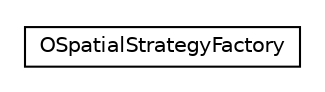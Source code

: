 #!/usr/local/bin/dot
#
# Class diagram 
# Generated by UMLGraph version R5_6-24-gf6e263 (http://www.umlgraph.org/)
#

digraph G {
	edge [fontname="Helvetica",fontsize=10,labelfontname="Helvetica",labelfontsize=10];
	node [fontname="Helvetica",fontsize=10,shape=plaintext];
	nodesep=0.25;
	ranksep=0.5;
	// com.orientechnologies.spatial.factory.OSpatialStrategyFactory
	c695316 [label=<<table title="com.orientechnologies.spatial.factory.OSpatialStrategyFactory" border="0" cellborder="1" cellspacing="0" cellpadding="2" port="p" href="./OSpatialStrategyFactory.html">
		<tr><td><table border="0" cellspacing="0" cellpadding="1">
<tr><td align="center" balign="center"> OSpatialStrategyFactory </td></tr>
		</table></td></tr>
		</table>>, URL="./OSpatialStrategyFactory.html", fontname="Helvetica", fontcolor="black", fontsize=10.0];
}

